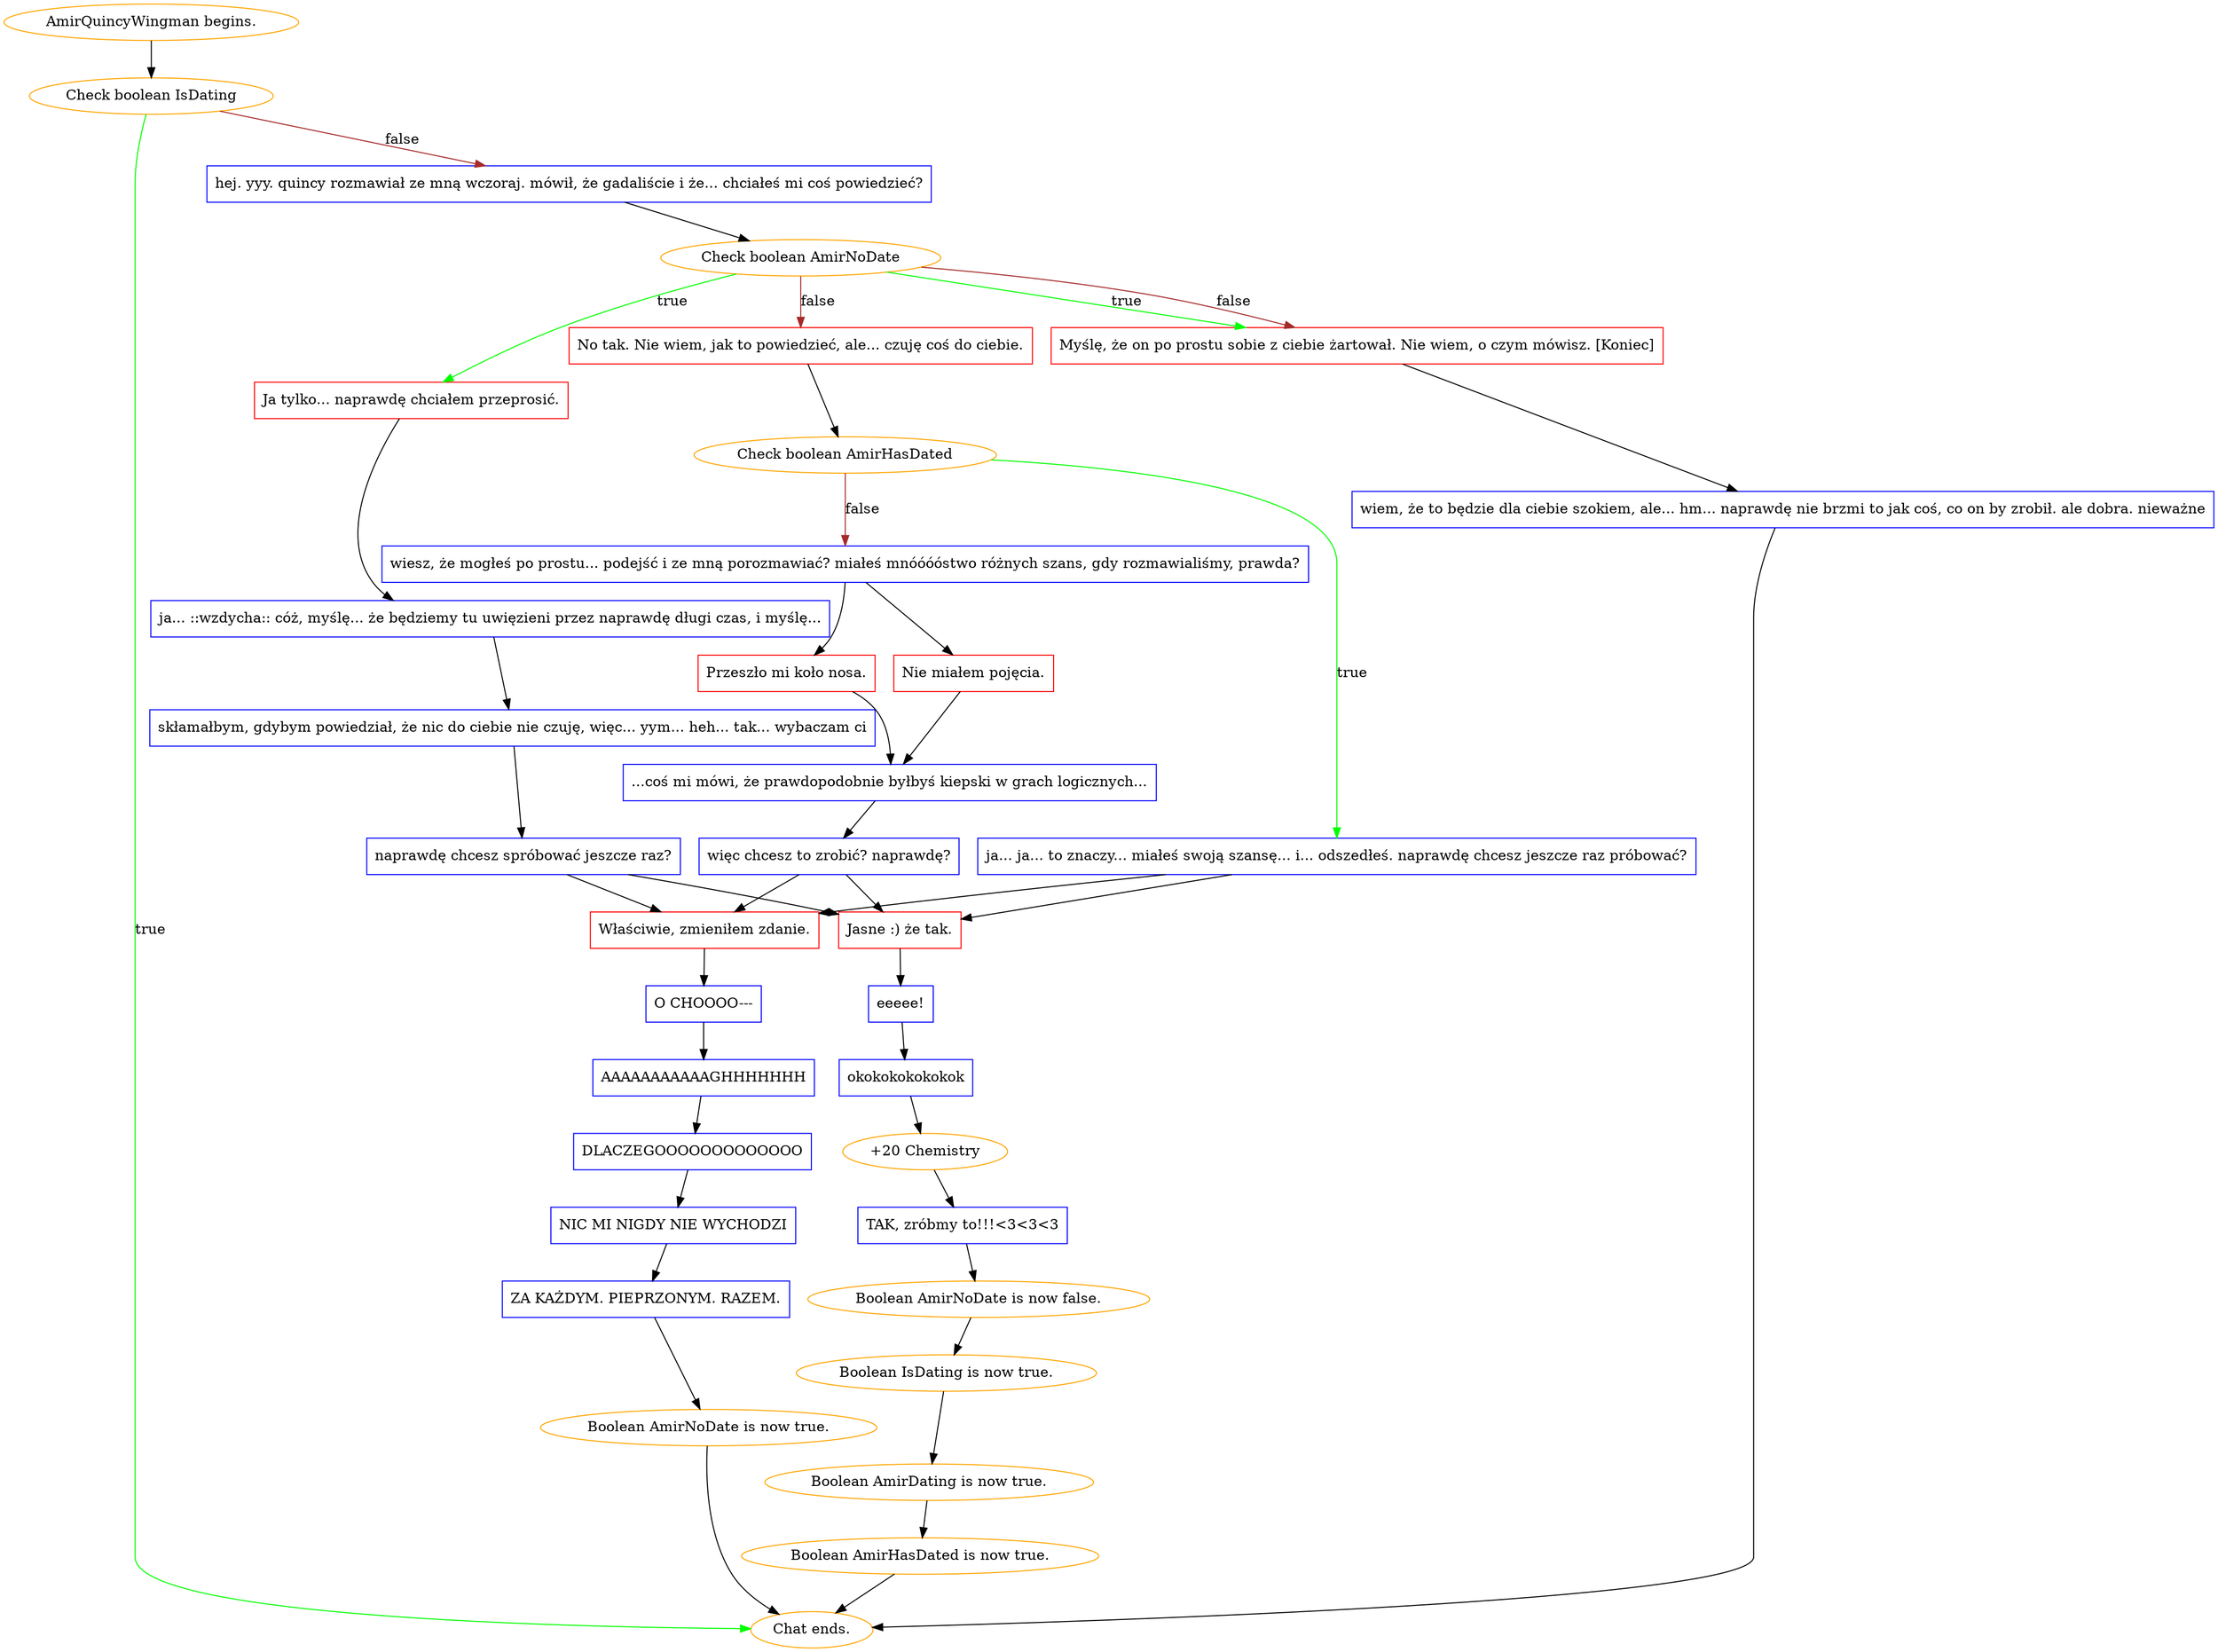 digraph {
	"AmirQuincyWingman begins." [color=orange];
		"AmirQuincyWingman begins." -> j724089190;
	j724089190 [label="Check boolean IsDating",color=orange];
		j724089190 -> "Chat ends." [label=true,color=green];
		j724089190 -> j111245803 [label=false,color=brown];
	"Chat ends." [color=orange];
	j111245803 [label="hej. yyy. quincy rozmawiał ze mną wczoraj. mówił, że gadaliście i że... chciałeś mi coś powiedzieć?",shape=box,color=blue];
		j111245803 -> j1713116651;
	j1713116651 [label="Check boolean AmirNoDate",color=orange];
		j1713116651 -> j3403405401 [label=true,color=green];
		j1713116651 -> j213478482 [label=true,color=green];
		j1713116651 -> j4084874308 [label=false,color=brown];
		j1713116651 -> j213478482 [label=false,color=brown];
	j3403405401 [label="Ja tylko... naprawdę chciałem przeprosić.",shape=box,color=red];
		j3403405401 -> j534662097;
	j213478482 [label="Myślę, że on po prostu sobie z ciebie żartował. Nie wiem, o czym mówisz. [Koniec]",shape=box,color=red];
		j213478482 -> j4115138297;
	j4084874308 [label="No tak. Nie wiem, jak to powiedzieć, ale... czuję coś do ciebie.",shape=box,color=red];
		j4084874308 -> j3450431594;
	j534662097 [label="ja... ::wzdycha:: cóż, myślę... że będziemy tu uwięzieni przez naprawdę długi czas, i myślę...",shape=box,color=blue];
		j534662097 -> j2199121108;
	j4115138297 [label="wiem, że to będzie dla ciebie szokiem, ale... hm... naprawdę nie brzmi to jak coś, co on by zrobił. ale dobra. nieważne",shape=box,color=blue];
		j4115138297 -> "Chat ends.";
	j3450431594 [label="Check boolean AmirHasDated",color=orange];
		j3450431594 -> j3048648437 [label=true,color=green];
		j3450431594 -> j2104671302 [label=false,color=brown];
	j2199121108 [label="skłamałbym, gdybym powiedział, że nic do ciebie nie czuję, więc... yym... heh... tak... wybaczam ci",shape=box,color=blue];
		j2199121108 -> j1786545508;
	j3048648437 [label="ja... ja... to znaczy... miałeś swoją szansę... i... odszedłeś. naprawdę chcesz jeszcze raz próbować?",shape=box,color=blue];
		j3048648437 -> j2840254257;
		j3048648437 -> j947523623;
	j2104671302 [label="wiesz, że mogłeś po prostu... podejść i ze mną porozmawiać? miałeś mnóóóóstwo różnych szans, gdy rozmawialiśmy, prawda?",shape=box,color=blue];
		j2104671302 -> j1407891045;
		j2104671302 -> j2893764187;
	j1786545508 [label="naprawdę chcesz spróbować jeszcze raz?",shape=box,color=blue];
		j1786545508 -> j2840254257;
		j1786545508 -> j947523623;
	j2840254257 [label="Jasne :) że tak.",shape=box,color=red];
		j2840254257 -> j1143261014;
	j947523623 [label="Właściwie, zmieniłem zdanie.",shape=box,color=red];
		j947523623 -> j3305356769;
	j1407891045 [label="Nie miałem pojęcia.",shape=box,color=red];
		j1407891045 -> j2646864815;
	j2893764187 [label="Przeszło mi koło nosa.",shape=box,color=red];
		j2893764187 -> j2646864815;
	j1143261014 [label="eeeee!",shape=box,color=blue];
		j1143261014 -> j191723840;
	j3305356769 [label="O CHOOOO---",shape=box,color=blue];
		j3305356769 -> j2945837885;
	j2646864815 [label="...coś mi mówi, że prawdopodobnie byłbyś kiepski w grach logicznych...",shape=box,color=blue];
		j2646864815 -> j2516663056;
	j191723840 [label="okokokokokokok",shape=box,color=blue];
		j191723840 -> j3117241812;
	j2945837885 [label="AAAAAAAAAAAGHHHHHHH",shape=box,color=blue];
		j2945837885 -> j2967780827;
	j2516663056 [label="więc chcesz to zrobić? naprawdę?",shape=box,color=blue];
		j2516663056 -> j2840254257;
		j2516663056 -> j947523623;
	j3117241812 [label="+20 Chemistry",color=orange];
		j3117241812 -> j2042442703;
	j2967780827 [label="DLACZEGOOOOOOOOOOOOO",shape=box,color=blue];
		j2967780827 -> j2243855711;
	j2042442703 [label="TAK, zróbmy to!!!<3<3<3",shape=box,color=blue];
		j2042442703 -> j1208662821;
	j2243855711 [label="NIC MI NIGDY NIE WYCHODZI",shape=box,color=blue];
		j2243855711 -> j587840545;
	j1208662821 [label="Boolean AmirNoDate is now false.",color=orange];
		j1208662821 -> j218661509;
	j587840545 [label="ZA KAŻDYM. PIEPRZONYM. RAZEM.",shape=box,color=blue];
		j587840545 -> j1438323710;
	j218661509 [label="Boolean IsDating is now true.",color=orange];
		j218661509 -> j2815014746;
	j1438323710 [label="Boolean AmirNoDate is now true.",color=orange];
		j1438323710 -> "Chat ends.";
	j2815014746 [label="Boolean AmirDating is now true.",color=orange];
		j2815014746 -> j912964709;
	j912964709 [label="Boolean AmirHasDated is now true.",color=orange];
		j912964709 -> "Chat ends.";
}